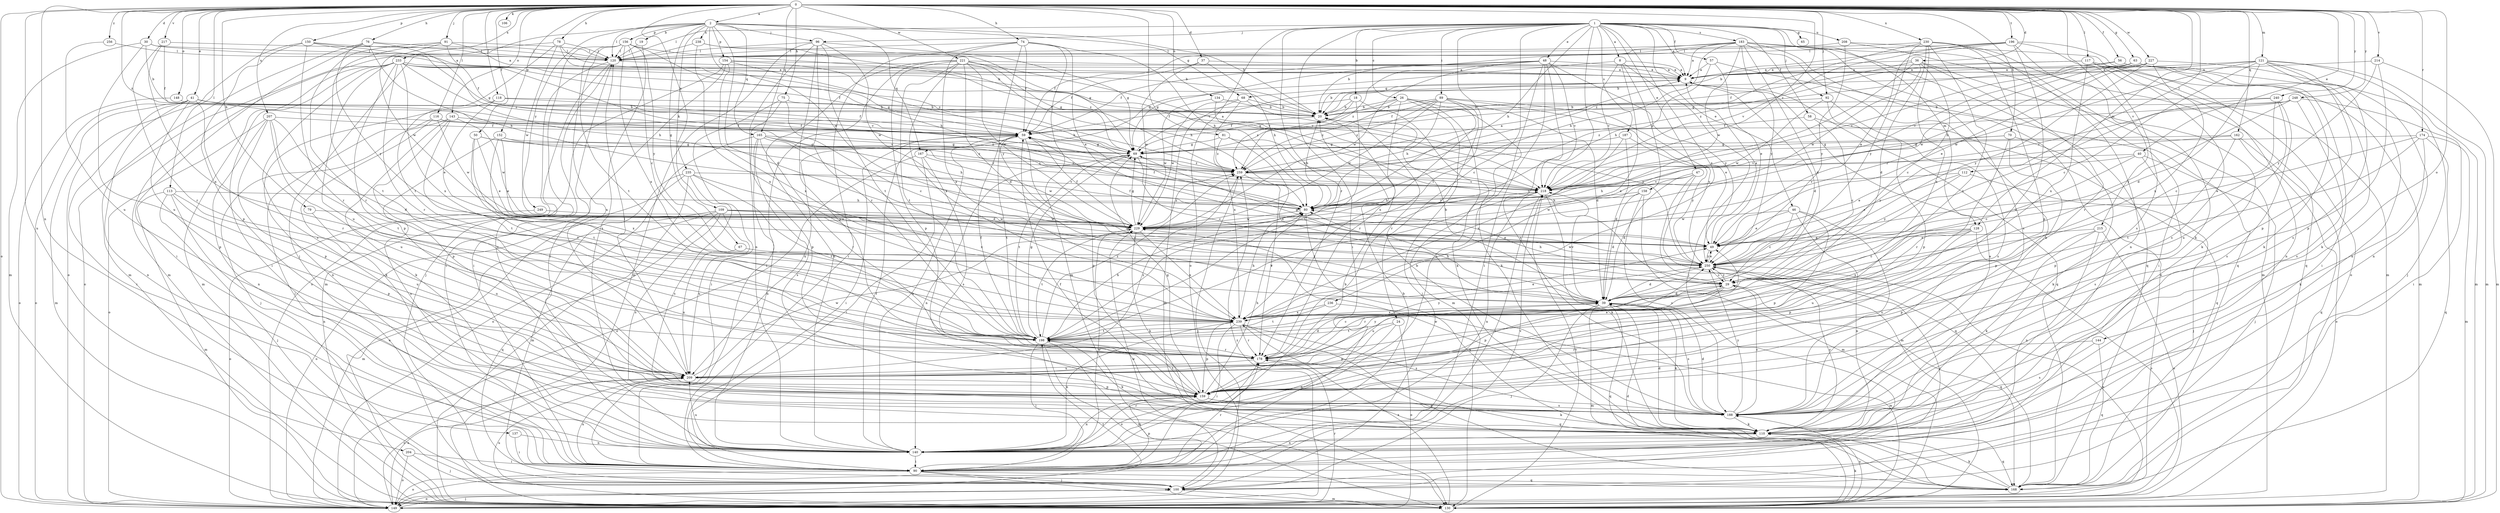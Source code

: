 strict digraph  {
0;
1;
2;
8;
9;
18;
19;
20;
24;
26;
29;
30;
36;
37;
39;
40;
41;
46;
47;
48;
49;
50;
56;
57;
58;
59;
63;
65;
67;
68;
69;
70;
74;
75;
76;
78;
79;
80;
81;
89;
90;
91;
92;
96;
100;
106;
109;
110;
112;
113;
116;
117;
118;
120;
121;
128;
130;
134;
137;
140;
143;
144;
148;
149;
150;
152;
154;
156;
158;
159;
162;
165;
167;
168;
174;
178;
183;
187;
188;
196;
198;
204;
207;
208;
209;
214;
215;
217;
218;
221;
227;
229;
230;
233;
235;
236;
238;
239;
240;
248;
249;
250;
256;
259;
0 -> 2  [label=a];
0 -> 30  [label=d];
0 -> 36  [label=d];
0 -> 37  [label=d];
0 -> 40  [label=e];
0 -> 41  [label=e];
0 -> 50  [label=f];
0 -> 56  [label=f];
0 -> 63  [label=g];
0 -> 70  [label=h];
0 -> 74  [label=h];
0 -> 75  [label=h];
0 -> 76  [label=h];
0 -> 78  [label=h];
0 -> 79  [label=h];
0 -> 81  [label=i];
0 -> 91  [label=j];
0 -> 92  [label=j];
0 -> 106  [label=k];
0 -> 112  [label=l];
0 -> 113  [label=l];
0 -> 116  [label=l];
0 -> 117  [label=l];
0 -> 118  [label=l];
0 -> 121  [label=m];
0 -> 128  [label=m];
0 -> 134  [label=n];
0 -> 137  [label=n];
0 -> 143  [label=o];
0 -> 144  [label=o];
0 -> 148  [label=o];
0 -> 149  [label=o];
0 -> 150  [label=p];
0 -> 152  [label=p];
0 -> 162  [label=q];
0 -> 165  [label=q];
0 -> 174  [label=r];
0 -> 196  [label=t];
0 -> 204  [label=u];
0 -> 207  [label=u];
0 -> 214  [label=v];
0 -> 215  [label=v];
0 -> 217  [label=v];
0 -> 218  [label=v];
0 -> 221  [label=w];
0 -> 227  [label=w];
0 -> 230  [label=x];
0 -> 233  [label=x];
0 -> 235  [label=x];
0 -> 240  [label=y];
0 -> 248  [label=y];
0 -> 256  [label=z];
0 -> 259  [label=z];
1 -> 8  [label=a];
1 -> 9  [label=a];
1 -> 18  [label=b];
1 -> 24  [label=c];
1 -> 26  [label=c];
1 -> 46  [label=e];
1 -> 47  [label=e];
1 -> 48  [label=e];
1 -> 57  [label=f];
1 -> 58  [label=f];
1 -> 65  [label=g];
1 -> 80  [label=h];
1 -> 89  [label=i];
1 -> 90  [label=i];
1 -> 92  [label=j];
1 -> 96  [label=j];
1 -> 120  [label=l];
1 -> 128  [label=m];
1 -> 149  [label=o];
1 -> 178  [label=r];
1 -> 183  [label=s];
1 -> 187  [label=s];
1 -> 198  [label=t];
1 -> 208  [label=u];
1 -> 218  [label=v];
1 -> 236  [label=x];
2 -> 19  [label=b];
2 -> 20  [label=b];
2 -> 39  [label=d];
2 -> 67  [label=g];
2 -> 68  [label=g];
2 -> 96  [label=j];
2 -> 100  [label=j];
2 -> 109  [label=k];
2 -> 120  [label=l];
2 -> 154  [label=p];
2 -> 156  [label=p];
2 -> 165  [label=q];
2 -> 167  [label=q];
2 -> 229  [label=w];
2 -> 238  [label=x];
2 -> 249  [label=y];
8 -> 9  [label=a];
8 -> 100  [label=j];
8 -> 158  [label=p];
8 -> 167  [label=q];
8 -> 218  [label=v];
8 -> 239  [label=x];
9 -> 20  [label=b];
9 -> 39  [label=d];
9 -> 68  [label=g];
9 -> 168  [label=q];
18 -> 20  [label=b];
18 -> 59  [label=f];
18 -> 110  [label=k];
18 -> 198  [label=t];
18 -> 259  [label=z];
19 -> 120  [label=l];
19 -> 188  [label=s];
20 -> 59  [label=f];
24 -> 140  [label=n];
24 -> 149  [label=o];
24 -> 159  [label=p];
24 -> 198  [label=t];
26 -> 20  [label=b];
26 -> 39  [label=d];
26 -> 69  [label=g];
26 -> 100  [label=j];
26 -> 110  [label=k];
26 -> 130  [label=m];
26 -> 178  [label=r];
26 -> 259  [label=z];
29 -> 39  [label=d];
29 -> 80  [label=h];
29 -> 159  [label=p];
29 -> 168  [label=q];
29 -> 178  [label=r];
29 -> 209  [label=u];
29 -> 250  [label=y];
30 -> 9  [label=a];
30 -> 20  [label=b];
30 -> 120  [label=l];
30 -> 130  [label=m];
30 -> 209  [label=u];
36 -> 9  [label=a];
36 -> 29  [label=c];
36 -> 59  [label=f];
36 -> 110  [label=k];
36 -> 178  [label=r];
36 -> 218  [label=v];
36 -> 229  [label=w];
37 -> 9  [label=a];
37 -> 59  [label=f];
37 -> 80  [label=h];
37 -> 229  [label=w];
39 -> 20  [label=b];
39 -> 80  [label=h];
39 -> 100  [label=j];
39 -> 110  [label=k];
39 -> 130  [label=m];
39 -> 168  [label=q];
39 -> 188  [label=s];
39 -> 218  [label=v];
39 -> 239  [label=x];
40 -> 29  [label=c];
40 -> 49  [label=e];
40 -> 100  [label=j];
40 -> 188  [label=s];
40 -> 259  [label=z];
41 -> 20  [label=b];
41 -> 90  [label=i];
41 -> 130  [label=m];
41 -> 140  [label=n];
41 -> 149  [label=o];
41 -> 159  [label=p];
41 -> 178  [label=r];
41 -> 218  [label=v];
46 -> 29  [label=c];
46 -> 49  [label=e];
46 -> 140  [label=n];
46 -> 159  [label=p];
46 -> 188  [label=s];
46 -> 229  [label=w];
47 -> 39  [label=d];
47 -> 80  [label=h];
47 -> 130  [label=m];
47 -> 168  [label=q];
47 -> 218  [label=v];
48 -> 9  [label=a];
48 -> 59  [label=f];
48 -> 69  [label=g];
48 -> 90  [label=i];
48 -> 140  [label=n];
48 -> 188  [label=s];
48 -> 218  [label=v];
48 -> 229  [label=w];
48 -> 250  [label=y];
48 -> 259  [label=z];
49 -> 9  [label=a];
49 -> 59  [label=f];
49 -> 250  [label=y];
50 -> 49  [label=e];
50 -> 69  [label=g];
50 -> 198  [label=t];
50 -> 239  [label=x];
50 -> 259  [label=z];
56 -> 9  [label=a];
56 -> 69  [label=g];
56 -> 90  [label=i];
56 -> 110  [label=k];
57 -> 9  [label=a];
57 -> 49  [label=e];
57 -> 80  [label=h];
57 -> 90  [label=i];
58 -> 29  [label=c];
58 -> 59  [label=f];
58 -> 168  [label=q];
59 -> 69  [label=g];
59 -> 90  [label=i];
59 -> 140  [label=n];
59 -> 159  [label=p];
59 -> 198  [label=t];
59 -> 209  [label=u];
63 -> 9  [label=a];
63 -> 110  [label=k];
63 -> 140  [label=n];
63 -> 218  [label=v];
63 -> 229  [label=w];
67 -> 209  [label=u];
67 -> 250  [label=y];
68 -> 20  [label=b];
68 -> 130  [label=m];
68 -> 229  [label=w];
68 -> 239  [label=x];
68 -> 250  [label=y];
69 -> 9  [label=a];
69 -> 29  [label=c];
69 -> 140  [label=n];
69 -> 198  [label=t];
69 -> 259  [label=z];
70 -> 69  [label=g];
70 -> 110  [label=k];
70 -> 159  [label=p];
70 -> 178  [label=r];
70 -> 218  [label=v];
74 -> 49  [label=e];
74 -> 59  [label=f];
74 -> 80  [label=h];
74 -> 90  [label=i];
74 -> 120  [label=l];
74 -> 130  [label=m];
74 -> 239  [label=x];
74 -> 250  [label=y];
75 -> 20  [label=b];
75 -> 29  [label=c];
75 -> 90  [label=i];
75 -> 159  [label=p];
76 -> 80  [label=h];
76 -> 90  [label=i];
76 -> 120  [label=l];
76 -> 130  [label=m];
76 -> 250  [label=y];
76 -> 259  [label=z];
78 -> 20  [label=b];
78 -> 120  [label=l];
78 -> 130  [label=m];
78 -> 198  [label=t];
78 -> 229  [label=w];
78 -> 259  [label=z];
79 -> 209  [label=u];
79 -> 229  [label=w];
80 -> 20  [label=b];
80 -> 59  [label=f];
80 -> 168  [label=q];
80 -> 218  [label=v];
80 -> 229  [label=w];
81 -> 39  [label=d];
81 -> 69  [label=g];
81 -> 218  [label=v];
81 -> 259  [label=z];
89 -> 20  [label=b];
89 -> 49  [label=e];
89 -> 59  [label=f];
89 -> 80  [label=h];
89 -> 178  [label=r];
89 -> 229  [label=w];
89 -> 239  [label=x];
89 -> 250  [label=y];
89 -> 259  [label=z];
90 -> 20  [label=b];
90 -> 100  [label=j];
90 -> 130  [label=m];
90 -> 149  [label=o];
90 -> 159  [label=p];
90 -> 168  [label=q];
90 -> 178  [label=r];
90 -> 209  [label=u];
90 -> 218  [label=v];
90 -> 229  [label=w];
90 -> 250  [label=y];
91 -> 9  [label=a];
91 -> 59  [label=f];
91 -> 120  [label=l];
91 -> 178  [label=r];
91 -> 198  [label=t];
91 -> 229  [label=w];
92 -> 20  [label=b];
92 -> 159  [label=p];
92 -> 188  [label=s];
92 -> 229  [label=w];
96 -> 69  [label=g];
96 -> 120  [label=l];
96 -> 130  [label=m];
96 -> 140  [label=n];
96 -> 159  [label=p];
96 -> 178  [label=r];
96 -> 198  [label=t];
96 -> 229  [label=w];
100 -> 130  [label=m];
100 -> 149  [label=o];
100 -> 229  [label=w];
109 -> 49  [label=e];
109 -> 130  [label=m];
109 -> 149  [label=o];
109 -> 168  [label=q];
109 -> 188  [label=s];
109 -> 209  [label=u];
109 -> 229  [label=w];
109 -> 250  [label=y];
110 -> 9  [label=a];
110 -> 39  [label=d];
110 -> 59  [label=f];
110 -> 140  [label=n];
110 -> 168  [label=q];
110 -> 250  [label=y];
112 -> 49  [label=e];
112 -> 100  [label=j];
112 -> 218  [label=v];
112 -> 250  [label=y];
113 -> 80  [label=h];
113 -> 100  [label=j];
113 -> 130  [label=m];
113 -> 140  [label=n];
113 -> 159  [label=p];
113 -> 209  [label=u];
116 -> 59  [label=f];
116 -> 90  [label=i];
116 -> 110  [label=k];
116 -> 229  [label=w];
116 -> 259  [label=z];
117 -> 9  [label=a];
117 -> 130  [label=m];
117 -> 140  [label=n];
117 -> 188  [label=s];
117 -> 239  [label=x];
117 -> 259  [label=z];
118 -> 20  [label=b];
118 -> 49  [label=e];
118 -> 59  [label=f];
118 -> 140  [label=n];
120 -> 9  [label=a];
120 -> 90  [label=i];
120 -> 100  [label=j];
120 -> 149  [label=o];
121 -> 9  [label=a];
121 -> 20  [label=b];
121 -> 29  [label=c];
121 -> 39  [label=d];
121 -> 100  [label=j];
121 -> 130  [label=m];
121 -> 140  [label=n];
121 -> 159  [label=p];
121 -> 188  [label=s];
121 -> 229  [label=w];
128 -> 29  [label=c];
128 -> 49  [label=e];
128 -> 149  [label=o];
128 -> 159  [label=p];
128 -> 209  [label=u];
128 -> 239  [label=x];
130 -> 110  [label=k];
130 -> 188  [label=s];
130 -> 209  [label=u];
130 -> 218  [label=v];
130 -> 239  [label=x];
134 -> 20  [label=b];
134 -> 29  [label=c];
134 -> 229  [label=w];
137 -> 90  [label=i];
137 -> 140  [label=n];
140 -> 20  [label=b];
140 -> 59  [label=f];
140 -> 90  [label=i];
140 -> 120  [label=l];
140 -> 178  [label=r];
140 -> 209  [label=u];
143 -> 59  [label=f];
143 -> 100  [label=j];
143 -> 110  [label=k];
143 -> 159  [label=p];
143 -> 198  [label=t];
143 -> 229  [label=w];
144 -> 168  [label=q];
144 -> 178  [label=r];
144 -> 188  [label=s];
148 -> 20  [label=b];
148 -> 149  [label=o];
149 -> 100  [label=j];
149 -> 178  [label=r];
149 -> 198  [label=t];
149 -> 209  [label=u];
149 -> 259  [label=z];
150 -> 20  [label=b];
150 -> 69  [label=g];
150 -> 120  [label=l];
150 -> 149  [label=o];
150 -> 159  [label=p];
150 -> 178  [label=r];
152 -> 49  [label=e];
152 -> 69  [label=g];
152 -> 140  [label=n];
152 -> 198  [label=t];
152 -> 218  [label=v];
154 -> 9  [label=a];
154 -> 80  [label=h];
154 -> 90  [label=i];
154 -> 130  [label=m];
154 -> 218  [label=v];
154 -> 239  [label=x];
156 -> 29  [label=c];
156 -> 80  [label=h];
156 -> 120  [label=l];
156 -> 140  [label=n];
156 -> 198  [label=t];
156 -> 209  [label=u];
156 -> 239  [label=x];
156 -> 250  [label=y];
156 -> 259  [label=z];
158 -> 39  [label=d];
158 -> 80  [label=h];
158 -> 130  [label=m];
158 -> 188  [label=s];
158 -> 229  [label=w];
159 -> 69  [label=g];
159 -> 80  [label=h];
159 -> 110  [label=k];
159 -> 140  [label=n];
159 -> 188  [label=s];
159 -> 198  [label=t];
162 -> 69  [label=g];
162 -> 149  [label=o];
162 -> 159  [label=p];
162 -> 168  [label=q];
162 -> 250  [label=y];
165 -> 39  [label=d];
165 -> 69  [label=g];
165 -> 80  [label=h];
165 -> 140  [label=n];
165 -> 149  [label=o];
165 -> 178  [label=r];
165 -> 188  [label=s];
165 -> 218  [label=v];
167 -> 90  [label=i];
167 -> 149  [label=o];
167 -> 188  [label=s];
167 -> 229  [label=w];
167 -> 259  [label=z];
168 -> 39  [label=d];
168 -> 110  [label=k];
174 -> 49  [label=e];
174 -> 69  [label=g];
174 -> 110  [label=k];
174 -> 130  [label=m];
174 -> 168  [label=q];
174 -> 198  [label=t];
178 -> 29  [label=c];
178 -> 39  [label=d];
178 -> 168  [label=q];
178 -> 209  [label=u];
183 -> 9  [label=a];
183 -> 20  [label=b];
183 -> 39  [label=d];
183 -> 59  [label=f];
183 -> 80  [label=h];
183 -> 110  [label=k];
183 -> 120  [label=l];
183 -> 130  [label=m];
183 -> 149  [label=o];
183 -> 168  [label=q];
183 -> 188  [label=s];
183 -> 229  [label=w];
183 -> 250  [label=y];
187 -> 39  [label=d];
187 -> 69  [label=g];
187 -> 239  [label=x];
187 -> 250  [label=y];
188 -> 20  [label=b];
188 -> 29  [label=c];
188 -> 39  [label=d];
188 -> 110  [label=k];
188 -> 229  [label=w];
188 -> 250  [label=y];
196 -> 20  [label=b];
196 -> 49  [label=e];
196 -> 110  [label=k];
196 -> 120  [label=l];
196 -> 149  [label=o];
196 -> 188  [label=s];
196 -> 209  [label=u];
196 -> 218  [label=v];
198 -> 59  [label=f];
198 -> 69  [label=g];
198 -> 80  [label=h];
198 -> 90  [label=i];
198 -> 110  [label=k];
198 -> 130  [label=m];
198 -> 149  [label=o];
198 -> 178  [label=r];
198 -> 250  [label=y];
198 -> 259  [label=z];
204 -> 90  [label=i];
204 -> 100  [label=j];
204 -> 149  [label=o];
207 -> 39  [label=d];
207 -> 59  [label=f];
207 -> 140  [label=n];
207 -> 149  [label=o];
207 -> 159  [label=p];
207 -> 198  [label=t];
207 -> 209  [label=u];
208 -> 120  [label=l];
208 -> 130  [label=m];
208 -> 168  [label=q];
208 -> 250  [label=y];
209 -> 49  [label=e];
209 -> 120  [label=l];
209 -> 149  [label=o];
209 -> 159  [label=p];
209 -> 229  [label=w];
209 -> 250  [label=y];
209 -> 259  [label=z];
214 -> 9  [label=a];
214 -> 130  [label=m];
214 -> 159  [label=p];
214 -> 250  [label=y];
215 -> 49  [label=e];
215 -> 110  [label=k];
215 -> 140  [label=n];
215 -> 149  [label=o];
215 -> 159  [label=p];
217 -> 59  [label=f];
217 -> 120  [label=l];
217 -> 178  [label=r];
217 -> 239  [label=x];
218 -> 80  [label=h];
218 -> 90  [label=i];
218 -> 110  [label=k];
218 -> 140  [label=n];
218 -> 198  [label=t];
221 -> 9  [label=a];
221 -> 39  [label=d];
221 -> 69  [label=g];
221 -> 80  [label=h];
221 -> 90  [label=i];
221 -> 140  [label=n];
221 -> 159  [label=p];
221 -> 198  [label=t];
221 -> 218  [label=v];
221 -> 229  [label=w];
221 -> 239  [label=x];
227 -> 9  [label=a];
227 -> 49  [label=e];
227 -> 80  [label=h];
227 -> 130  [label=m];
227 -> 218  [label=v];
227 -> 239  [label=x];
227 -> 250  [label=y];
229 -> 49  [label=e];
229 -> 59  [label=f];
229 -> 69  [label=g];
229 -> 110  [label=k];
229 -> 198  [label=t];
229 -> 239  [label=x];
229 -> 259  [label=z];
230 -> 39  [label=d];
230 -> 120  [label=l];
230 -> 140  [label=n];
230 -> 159  [label=p];
230 -> 168  [label=q];
230 -> 198  [label=t];
230 -> 239  [label=x];
230 -> 250  [label=y];
230 -> 259  [label=z];
233 -> 9  [label=a];
233 -> 59  [label=f];
233 -> 69  [label=g];
233 -> 80  [label=h];
233 -> 90  [label=i];
233 -> 130  [label=m];
233 -> 149  [label=o];
233 -> 159  [label=p];
233 -> 178  [label=r];
233 -> 188  [label=s];
233 -> 209  [label=u];
233 -> 218  [label=v];
233 -> 239  [label=x];
235 -> 100  [label=j];
235 -> 130  [label=m];
235 -> 149  [label=o];
235 -> 188  [label=s];
235 -> 198  [label=t];
235 -> 218  [label=v];
235 -> 239  [label=x];
236 -> 130  [label=m];
236 -> 198  [label=t];
236 -> 239  [label=x];
238 -> 69  [label=g];
238 -> 120  [label=l];
238 -> 218  [label=v];
238 -> 239  [label=x];
239 -> 49  [label=e];
239 -> 80  [label=h];
239 -> 90  [label=i];
239 -> 140  [label=n];
239 -> 159  [label=p];
239 -> 168  [label=q];
239 -> 178  [label=r];
239 -> 188  [label=s];
239 -> 198  [label=t];
240 -> 20  [label=b];
240 -> 29  [label=c];
240 -> 188  [label=s];
240 -> 209  [label=u];
240 -> 250  [label=y];
248 -> 20  [label=b];
248 -> 90  [label=i];
248 -> 188  [label=s];
248 -> 218  [label=v];
248 -> 250  [label=y];
248 -> 259  [label=z];
249 -> 149  [label=o];
249 -> 229  [label=w];
250 -> 29  [label=c];
250 -> 39  [label=d];
250 -> 49  [label=e];
250 -> 69  [label=g];
250 -> 149  [label=o];
250 -> 229  [label=w];
256 -> 120  [label=l];
256 -> 209  [label=u];
259 -> 9  [label=a];
259 -> 100  [label=j];
259 -> 178  [label=r];
259 -> 218  [label=v];
}
